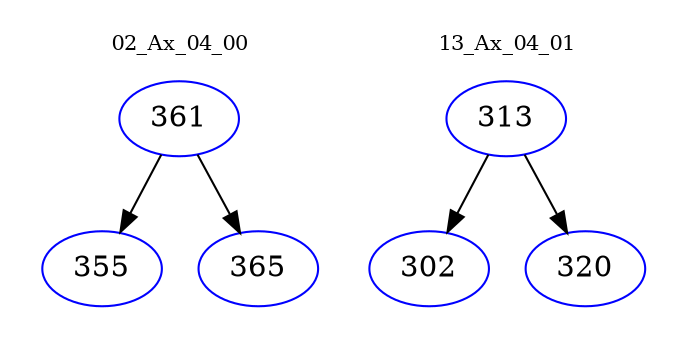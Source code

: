digraph{
subgraph cluster_0 {
color = white
label = "02_Ax_04_00";
fontsize=10;
T0_361 [label="361", color="blue"]
T0_361 -> T0_355 [color="black"]
T0_355 [label="355", color="blue"]
T0_361 -> T0_365 [color="black"]
T0_365 [label="365", color="blue"]
}
subgraph cluster_1 {
color = white
label = "13_Ax_04_01";
fontsize=10;
T1_313 [label="313", color="blue"]
T1_313 -> T1_302 [color="black"]
T1_302 [label="302", color="blue"]
T1_313 -> T1_320 [color="black"]
T1_320 [label="320", color="blue"]
}
}
